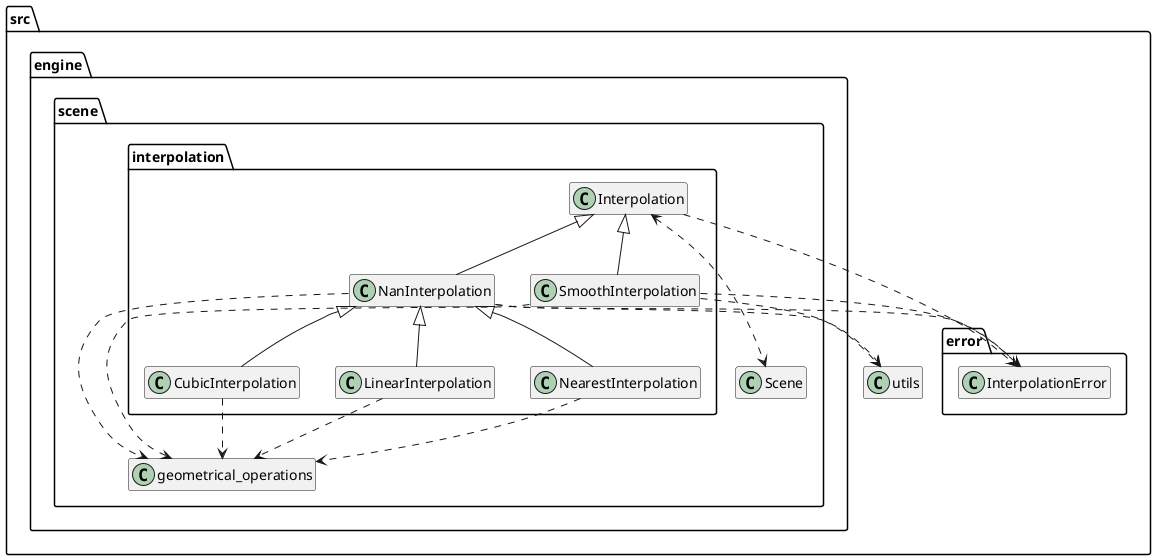 @startuml

' Template file to use to create the diagrams od the packages.
' Every file must have a sub part called INTERNAL with the internal connections of the package and
' a sub part called EXTERNAL with the external parts.

!startsub INTERNAL

package src.engine.scene.interpolation {
    class src.engine.scene.interpolation.Interpolation
    class src.engine.scene.interpolation.LinearInterpolation
    class src.engine.scene.interpolation.NearestInterpolation
    class src.engine.scene.interpolation.CubicInterpolation
    class src.engine.scene.interpolation.SmoothInterpolation
    class src.engine.scene.interpolation.NanInterpolation
}

src.engine.scene.interpolation.LinearInterpolation -u-|> src.engine.scene.interpolation.NanInterpolation
src.engine.scene.interpolation.NearestInterpolation -u-|> src.engine.scene.interpolation.NanInterpolation
src.engine.scene.interpolation.CubicInterpolation -u-|> src.engine.scene.interpolation.NanInterpolation

src.engine.scene.interpolation.NanInterpolation -u-|> src.engine.scene.interpolation.Interpolation
src.engine.scene.interpolation.SmoothInterpolation -u-|> src.engine.scene.interpolation.Interpolation

!endsub

!startsub EXTERNAL
    src.engine.scene.interpolation.Interpolation ..> src.error.InterpolationError
    src.engine.scene.interpolation.Interpolation <...> src.engine.scene.Scene

    src.engine.scene.interpolation.LinearInterpolation ..> src.engine.scene.geometrical_operations
    src.engine.scene.interpolation.NearestInterpolation ..> src.engine.scene.geometrical_operations
    src.engine.scene.interpolation.CubicInterpolation ..> src.engine.scene.geometrical_operations

    src.engine.scene.interpolation.NanInterpolation ..> src.engine.scene.geometrical_operations
    src.engine.scene.interpolation.NanInterpolation ..> src.utils
    src.engine.scene.interpolation.NanInterpolation ..> src.error.InterpolationError

    src.engine.scene.interpolation.SmoothInterpolation ..> src.engine.scene.geometrical_operations
    src.engine.scene.interpolation.SmoothInterpolation ..> src.utils
    src.engine.scene.interpolation.SmoothInterpolation ..> src.error.InterpolationError
!endsub


' Code that will affect only the current diagram
' can be messy since it will not be imported
hide members

@enduml
